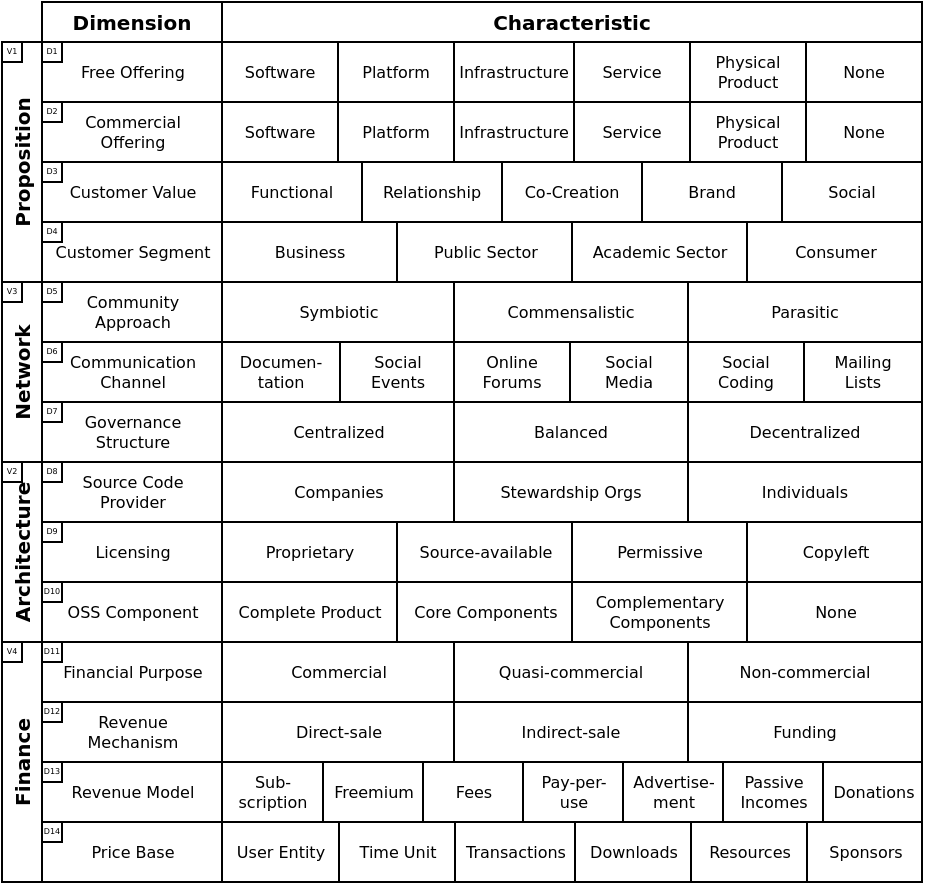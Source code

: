 <mxfile version="22.0.4" type="github">
  <diagram name="Page-1" id="SCQJHe9sd6EOSC_qQugK">
    <mxGraphModel dx="957" dy="526" grid="1" gridSize="10" guides="1" tooltips="1" connect="1" arrows="1" fold="1" page="1" pageScale="1" pageWidth="1169" pageHeight="827" math="0" shadow="0">
      <root>
        <mxCell id="0" />
        <mxCell id="1" parent="0" />
        <mxCell id="ipYfFPXiMJlrNdfT-qaj-1" value="" style="rounded=0;whiteSpace=wrap;html=1;" vertex="1" parent="1">
          <mxGeometry x="350" y="114" width="440" height="436" as="geometry" />
        </mxCell>
        <mxCell id="ipYfFPXiMJlrNdfT-qaj-2" value="&lt;font style=&quot;font-size: 10px;&quot;&gt;Dimension&lt;/font&gt;" style="rounded=0;whiteSpace=wrap;html=1;fontFamily=DejaVu Sans;fontSource=https%3A%2F%2Fsfs.lukasgabriel.net%2FDejaVuSans.woff;fontSize=10;spacing=6;spacingTop=1;spacingLeft=1;spacingBottom=1;spacingRight=1;fontStyle=1" vertex="1" parent="1">
          <mxGeometry x="350" y="110" width="90" height="20" as="geometry" />
        </mxCell>
        <mxCell id="ipYfFPXiMJlrNdfT-qaj-3" value="&lt;font style=&quot;font-size: 10px;&quot;&gt;Characteristic&lt;/font&gt;" style="rounded=0;whiteSpace=wrap;html=1;fontFamily=DejaVu Sans;fontSource=https%3A%2F%2Fsfs.lukasgabriel.net%2FDejaVuSans.woff;fontSize=10;spacing=6;spacingTop=1;spacingLeft=1;spacingBottom=1;spacingRight=1;fontStyle=1" vertex="1" parent="1">
          <mxGeometry x="440" y="110" width="350" height="20" as="geometry" />
        </mxCell>
        <mxCell id="ipYfFPXiMJlrNdfT-qaj-19" value="Proposition" style="rounded=0;whiteSpace=wrap;html=1;horizontal=0;spacingTop=1;spacingLeft=1;spacingBottom=1;spacingRight=1;spacing=6;fontSize=10;fontFamily=DejaVu Sans;fontSource=https%3A%2F%2Fsfs.lukasgabriel.net%2FDejaVuSans.woff;fontStyle=1" vertex="1" parent="1">
          <mxGeometry x="330" y="130" width="20" height="120" as="geometry" />
        </mxCell>
        <mxCell id="ipYfFPXiMJlrNdfT-qaj-20" value="Network" style="rounded=0;whiteSpace=wrap;html=1;horizontal=0;spacingTop=1;spacingLeft=1;spacingBottom=1;spacingRight=1;spacing=6;fontSize=10;fontFamily=DejaVu Sans;fontSource=https%3A%2F%2Fsfs.lukasgabriel.net%2FDejaVuSans.woff;fontStyle=1" vertex="1" parent="1">
          <mxGeometry x="330" y="250" width="20" height="90" as="geometry" />
        </mxCell>
        <mxCell id="ipYfFPXiMJlrNdfT-qaj-21" value="Architecture" style="rounded=0;whiteSpace=wrap;html=1;horizontal=0;spacingTop=1;spacingLeft=1;spacingBottom=1;spacingRight=1;spacing=6;fontSize=10;fontFamily=DejaVu Sans;fontSource=https%3A%2F%2Fsfs.lukasgabriel.net%2FDejaVuSans.woff;fontStyle=1" vertex="1" parent="1">
          <mxGeometry x="330" y="340" width="20" height="90" as="geometry" />
        </mxCell>
        <mxCell id="ipYfFPXiMJlrNdfT-qaj-22" value="Finance" style="rounded=0;whiteSpace=wrap;html=1;horizontal=0;spacingTop=1;spacingLeft=1;spacingBottom=1;spacingRight=1;spacing=6;fontSize=10;fontFamily=DejaVu Sans;fontSource=https%3A%2F%2Fsfs.lukasgabriel.net%2FDejaVuSans.woff;fontStyle=1" vertex="1" parent="1">
          <mxGeometry x="330" y="430" width="20" height="120" as="geometry" />
        </mxCell>
        <mxCell id="ipYfFPXiMJlrNdfT-qaj-23" value="D6" style="group;fontSize=6;" vertex="1" connectable="0" parent="1">
          <mxGeometry x="350" y="130" width="90" height="420" as="geometry" />
        </mxCell>
        <mxCell id="ipYfFPXiMJlrNdfT-qaj-4" value="&lt;font style=&quot;font-size: 8px;&quot;&gt;Free Offering&lt;/font&gt;" style="rounded=0;whiteSpace=wrap;html=1;align=center;fontSize=8;fontFamily=DejaVu Sans;fontSource=https%3A%2F%2Fsfs.lukasgabriel.net%2FDejaVuSans.woff;fontColor=default;verticalAlign=middle;labelPosition=center;verticalLabelPosition=middle;spacing=6;spacingTop=1;spacingLeft=1;spacingBottom=1;" vertex="1" parent="ipYfFPXiMJlrNdfT-qaj-23">
          <mxGeometry width="90" height="30" as="geometry" />
        </mxCell>
        <mxCell id="ipYfFPXiMJlrNdfT-qaj-5" value="Commercial Offering" style="rounded=0;whiteSpace=wrap;html=1;fontSize=8;align=center;verticalAlign=middle;fontFamily=DejaVu Sans;fontSource=https%3A%2F%2Fsfs.lukasgabriel.net%2FDejaVuSans.woff;fontColor=default;labelPosition=center;verticalLabelPosition=middle;spacing=6;spacingTop=1;spacingLeft=1;spacingBottom=1;" vertex="1" parent="ipYfFPXiMJlrNdfT-qaj-23">
          <mxGeometry y="30" width="90" height="30" as="geometry" />
        </mxCell>
        <mxCell id="ipYfFPXiMJlrNdfT-qaj-6" value="Customer Value" style="rounded=0;whiteSpace=wrap;html=1;fontSize=8;align=center;verticalAlign=middle;fontFamily=DejaVu Sans;fontSource=https%3A%2F%2Fsfs.lukasgabriel.net%2FDejaVuSans.woff;fontColor=default;labelPosition=center;verticalLabelPosition=middle;spacing=6;spacingTop=1;spacingLeft=1;spacingBottom=1;" vertex="1" parent="ipYfFPXiMJlrNdfT-qaj-23">
          <mxGeometry y="60" width="90" height="30" as="geometry" />
        </mxCell>
        <mxCell id="ipYfFPXiMJlrNdfT-qaj-7" value="Customer Segment" style="rounded=0;whiteSpace=wrap;html=1;fontSize=8;align=center;verticalAlign=middle;fontFamily=DejaVu Sans;fontSource=https%3A%2F%2Fsfs.lukasgabriel.net%2FDejaVuSans.woff;fontColor=default;labelPosition=center;verticalLabelPosition=middle;spacing=6;spacingTop=1;spacingLeft=1;spacingBottom=1;" vertex="1" parent="ipYfFPXiMJlrNdfT-qaj-23">
          <mxGeometry y="90" width="90" height="30" as="geometry" />
        </mxCell>
        <mxCell id="ipYfFPXiMJlrNdfT-qaj-8" value="Community Approach" style="rounded=0;whiteSpace=wrap;html=1;fontSize=8;verticalAlign=middle;align=center;fontFamily=DejaVu Sans;fontSource=https%3A%2F%2Fsfs.lukasgabriel.net%2FDejaVuSans.woff;fontColor=default;labelPosition=center;verticalLabelPosition=middle;spacing=6;spacingTop=1;spacingLeft=1;spacingBottom=1;" vertex="1" parent="ipYfFPXiMJlrNdfT-qaj-23">
          <mxGeometry y="120" width="90" height="30" as="geometry" />
        </mxCell>
        <mxCell id="ipYfFPXiMJlrNdfT-qaj-9" value="Communication Channel" style="rounded=0;whiteSpace=wrap;html=1;fontSize=8;verticalAlign=middle;align=center;fontFamily=DejaVu Sans;fontSource=https%3A%2F%2Fsfs.lukasgabriel.net%2FDejaVuSans.woff;fontColor=default;labelPosition=center;verticalLabelPosition=middle;spacing=6;spacingTop=1;spacingLeft=1;spacingBottom=1;" vertex="1" parent="ipYfFPXiMJlrNdfT-qaj-23">
          <mxGeometry y="150" width="90" height="30" as="geometry" />
        </mxCell>
        <mxCell id="ipYfFPXiMJlrNdfT-qaj-10" value="Governance Structure" style="rounded=0;whiteSpace=wrap;html=1;fontSize=8;verticalAlign=middle;align=center;fontFamily=DejaVu Sans;fontSource=https%3A%2F%2Fsfs.lukasgabriel.net%2FDejaVuSans.woff;fontColor=default;labelPosition=center;verticalLabelPosition=middle;spacing=6;spacingTop=1;spacingLeft=1;spacingBottom=1;" vertex="1" parent="ipYfFPXiMJlrNdfT-qaj-23">
          <mxGeometry y="180" width="90" height="30" as="geometry" />
        </mxCell>
        <mxCell id="ipYfFPXiMJlrNdfT-qaj-11" value="Source Code Provider" style="rounded=0;whiteSpace=wrap;html=1;fontSize=8;align=center;fontFamily=DejaVu Sans;fontSource=https%3A%2F%2Fsfs.lukasgabriel.net%2FDejaVuSans.woff;fontColor=default;verticalAlign=middle;labelPosition=center;verticalLabelPosition=middle;spacing=6;spacingTop=1;spacingLeft=1;spacingBottom=1;" vertex="1" parent="ipYfFPXiMJlrNdfT-qaj-23">
          <mxGeometry y="210" width="90" height="30" as="geometry" />
        </mxCell>
        <mxCell id="ipYfFPXiMJlrNdfT-qaj-12" value="Licensing" style="rounded=0;whiteSpace=wrap;html=1;fontSize=8;align=center;fontFamily=DejaVu Sans;fontSource=https%3A%2F%2Fsfs.lukasgabriel.net%2FDejaVuSans.woff;fontColor=default;verticalAlign=middle;labelPosition=center;verticalLabelPosition=middle;spacing=6;spacingTop=1;spacingLeft=1;spacingBottom=1;" vertex="1" parent="ipYfFPXiMJlrNdfT-qaj-23">
          <mxGeometry y="240" width="90" height="30" as="geometry" />
        </mxCell>
        <mxCell id="ipYfFPXiMJlrNdfT-qaj-13" value="OSS Component" style="rounded=0;whiteSpace=wrap;html=1;fontSize=8;align=center;fontFamily=DejaVu Sans;fontSource=https%3A%2F%2Fsfs.lukasgabriel.net%2FDejaVuSans.woff;fontColor=default;verticalAlign=middle;labelPosition=center;verticalLabelPosition=middle;spacing=6;spacingTop=1;spacingLeft=1;spacingBottom=1;" vertex="1" parent="ipYfFPXiMJlrNdfT-qaj-23">
          <mxGeometry y="270" width="90" height="30" as="geometry" />
        </mxCell>
        <mxCell id="ipYfFPXiMJlrNdfT-qaj-14" value="Financial Purpose" style="rounded=0;whiteSpace=wrap;html=1;fontSize=8;align=center;fontFamily=DejaVu Sans;fontSource=https%3A%2F%2Fsfs.lukasgabriel.net%2FDejaVuSans.woff;fontColor=default;verticalAlign=middle;labelPosition=center;verticalLabelPosition=middle;spacing=6;spacingTop=1;spacingLeft=1;spacingBottom=1;" vertex="1" parent="ipYfFPXiMJlrNdfT-qaj-23">
          <mxGeometry y="300" width="90" height="30" as="geometry" />
        </mxCell>
        <mxCell id="ipYfFPXiMJlrNdfT-qaj-15" value="Revenue Mechanism" style="rounded=0;whiteSpace=wrap;html=1;fontSize=8;align=center;fontFamily=DejaVu Sans;fontSource=https%3A%2F%2Fsfs.lukasgabriel.net%2FDejaVuSans.woff;fontColor=default;verticalAlign=middle;labelPosition=center;verticalLabelPosition=middle;spacing=6;spacingTop=1;spacingLeft=1;spacingBottom=1;" vertex="1" parent="ipYfFPXiMJlrNdfT-qaj-23">
          <mxGeometry y="330" width="90" height="30" as="geometry" />
        </mxCell>
        <mxCell id="ipYfFPXiMJlrNdfT-qaj-16" value="Revenue Model" style="rounded=0;whiteSpace=wrap;html=1;fontSize=8;align=center;fontFamily=DejaVu Sans;fontSource=https%3A%2F%2Fsfs.lukasgabriel.net%2FDejaVuSans.woff;fontColor=default;verticalAlign=middle;labelPosition=center;verticalLabelPosition=middle;spacing=6;spacingTop=1;spacingLeft=1;spacingBottom=1;" vertex="1" parent="ipYfFPXiMJlrNdfT-qaj-23">
          <mxGeometry y="360" width="90" height="30" as="geometry" />
        </mxCell>
        <mxCell id="ipYfFPXiMJlrNdfT-qaj-17" value="Price Base" style="rounded=0;whiteSpace=wrap;html=1;fontSize=8;align=center;fontFamily=DejaVu Sans;fontSource=https%3A%2F%2Fsfs.lukasgabriel.net%2FDejaVuSans.woff;fontColor=default;verticalAlign=middle;labelPosition=center;verticalLabelPosition=middle;spacing=6;spacingTop=1;spacingLeft=1;spacingBottom=1;" vertex="1" parent="ipYfFPXiMJlrNdfT-qaj-23">
          <mxGeometry y="390" width="90" height="30" as="geometry" />
        </mxCell>
        <mxCell id="ipYfFPXiMJlrNdfT-qaj-24" value="D1" style="rounded=0;whiteSpace=wrap;html=1;fontSize=4;fontFamily=DejaVu Sans;fontSource=https%3A%2F%2Fsfs.lukasgabriel.net%2FDejaVuSans.woff;" vertex="1" parent="ipYfFPXiMJlrNdfT-qaj-23">
          <mxGeometry width="10" height="10" as="geometry" />
        </mxCell>
        <mxCell id="ipYfFPXiMJlrNdfT-qaj-57" value="D2" style="rounded=0;whiteSpace=wrap;html=1;fontSize=4;fontFamily=DejaVu Sans;fontSource=https%3A%2F%2Fsfs.lukasgabriel.net%2FDejaVuSans.woff;" vertex="1" parent="ipYfFPXiMJlrNdfT-qaj-23">
          <mxGeometry y="30" width="10" height="10" as="geometry" />
        </mxCell>
        <mxCell id="ipYfFPXiMJlrNdfT-qaj-58" value="D3" style="rounded=0;whiteSpace=wrap;html=1;fontSize=4;fontFamily=DejaVu Sans;fontSource=https%3A%2F%2Fsfs.lukasgabriel.net%2FDejaVuSans.woff;" vertex="1" parent="ipYfFPXiMJlrNdfT-qaj-23">
          <mxGeometry y="60" width="10" height="10" as="geometry" />
        </mxCell>
        <mxCell id="ipYfFPXiMJlrNdfT-qaj-59" value="D4" style="rounded=0;whiteSpace=wrap;html=1;fontSize=4;fontFamily=DejaVu Sans;fontSource=https%3A%2F%2Fsfs.lukasgabriel.net%2FDejaVuSans.woff;" vertex="1" parent="ipYfFPXiMJlrNdfT-qaj-23">
          <mxGeometry y="90" width="10" height="10" as="geometry" />
        </mxCell>
        <mxCell id="ipYfFPXiMJlrNdfT-qaj-60" value="D5" style="rounded=0;whiteSpace=wrap;html=1;fontSize=4;fontFamily=DejaVu Sans;fontSource=https%3A%2F%2Fsfs.lukasgabriel.net%2FDejaVuSans.woff;" vertex="1" parent="ipYfFPXiMJlrNdfT-qaj-23">
          <mxGeometry y="120" width="10" height="10" as="geometry" />
        </mxCell>
        <mxCell id="ipYfFPXiMJlrNdfT-qaj-61" value="D6" style="rounded=0;whiteSpace=wrap;html=1;fontSize=4;fontFamily=DejaVu Sans;fontSource=https%3A%2F%2Fsfs.lukasgabriel.net%2FDejaVuSans.woff;" vertex="1" parent="ipYfFPXiMJlrNdfT-qaj-23">
          <mxGeometry y="150" width="10" height="10" as="geometry" />
        </mxCell>
        <mxCell id="ipYfFPXiMJlrNdfT-qaj-62" value="D7" style="rounded=0;whiteSpace=wrap;html=1;fontSize=4;fontFamily=DejaVu Sans;fontSource=https%3A%2F%2Fsfs.lukasgabriel.net%2FDejaVuSans.woff;" vertex="1" parent="ipYfFPXiMJlrNdfT-qaj-23">
          <mxGeometry y="180" width="10" height="10" as="geometry" />
        </mxCell>
        <mxCell id="ipYfFPXiMJlrNdfT-qaj-63" value="D8" style="rounded=0;whiteSpace=wrap;html=1;fontSize=4;fontFamily=DejaVu Sans;fontSource=https%3A%2F%2Fsfs.lukasgabriel.net%2FDejaVuSans.woff;" vertex="1" parent="ipYfFPXiMJlrNdfT-qaj-23">
          <mxGeometry y="210" width="10" height="10" as="geometry" />
        </mxCell>
        <mxCell id="ipYfFPXiMJlrNdfT-qaj-64" value="D9" style="rounded=0;whiteSpace=wrap;html=1;fontSize=4;fontFamily=DejaVu Sans;fontSource=https%3A%2F%2Fsfs.lukasgabriel.net%2FDejaVuSans.woff;" vertex="1" parent="ipYfFPXiMJlrNdfT-qaj-23">
          <mxGeometry y="240" width="10" height="10" as="geometry" />
        </mxCell>
        <mxCell id="ipYfFPXiMJlrNdfT-qaj-65" value="D10" style="rounded=0;whiteSpace=wrap;html=1;fontSize=4;fontFamily=DejaVu Sans;fontSource=https%3A%2F%2Fsfs.lukasgabriel.net%2FDejaVuSans.woff;" vertex="1" parent="ipYfFPXiMJlrNdfT-qaj-23">
          <mxGeometry y="270" width="10" height="10" as="geometry" />
        </mxCell>
        <mxCell id="ipYfFPXiMJlrNdfT-qaj-66" value="D11" style="rounded=0;whiteSpace=wrap;html=1;fontSize=4;fontFamily=DejaVu Sans;fontSource=https%3A%2F%2Fsfs.lukasgabriel.net%2FDejaVuSans.woff;" vertex="1" parent="ipYfFPXiMJlrNdfT-qaj-23">
          <mxGeometry y="300" width="10" height="10" as="geometry" />
        </mxCell>
        <mxCell id="ipYfFPXiMJlrNdfT-qaj-67" value="D12" style="rounded=0;whiteSpace=wrap;html=1;fontSize=4;fontFamily=DejaVu Sans;fontSource=https%3A%2F%2Fsfs.lukasgabriel.net%2FDejaVuSans.woff;" vertex="1" parent="ipYfFPXiMJlrNdfT-qaj-23">
          <mxGeometry y="330" width="10" height="10" as="geometry" />
        </mxCell>
        <mxCell id="ipYfFPXiMJlrNdfT-qaj-68" value="D13" style="rounded=0;whiteSpace=wrap;html=1;fontSize=4;fontFamily=DejaVu Sans;fontSource=https%3A%2F%2Fsfs.lukasgabriel.net%2FDejaVuSans.woff;" vertex="1" parent="ipYfFPXiMJlrNdfT-qaj-23">
          <mxGeometry y="360" width="10" height="10" as="geometry" />
        </mxCell>
        <mxCell id="ipYfFPXiMJlrNdfT-qaj-69" value="D14" style="rounded=0;whiteSpace=wrap;html=1;fontSize=4;fontFamily=DejaVu Sans;fontSource=https%3A%2F%2Fsfs.lukasgabriel.net%2FDejaVuSans.woff;" vertex="1" parent="ipYfFPXiMJlrNdfT-qaj-23">
          <mxGeometry y="390" width="10" height="10" as="geometry" />
        </mxCell>
        <mxCell id="ipYfFPXiMJlrNdfT-qaj-99" value="V3" style="rounded=0;whiteSpace=wrap;html=1;fontSize=4;fontFamily=DejaVu Sans;fontSource=https%3A%2F%2Fsfs.lukasgabriel.net%2FDejaVuSans.woff;" vertex="1" parent="1">
          <mxGeometry x="330" y="250" width="10" height="10" as="geometry" />
        </mxCell>
        <mxCell id="ipYfFPXiMJlrNdfT-qaj-100" value="V2" style="rounded=0;whiteSpace=wrap;html=1;fontSize=4;fontFamily=DejaVu Sans;fontSource=https%3A%2F%2Fsfs.lukasgabriel.net%2FDejaVuSans.woff;" vertex="1" parent="1">
          <mxGeometry x="330" y="340" width="10" height="10" as="geometry" />
        </mxCell>
        <mxCell id="ipYfFPXiMJlrNdfT-qaj-101" value="V4" style="rounded=0;whiteSpace=wrap;html=1;fontSize=4;fontFamily=DejaVu Sans;fontSource=https%3A%2F%2Fsfs.lukasgabriel.net%2FDejaVuSans.woff;" vertex="1" parent="1">
          <mxGeometry x="330" y="430" width="10" height="10" as="geometry" />
        </mxCell>
        <mxCell id="ipYfFPXiMJlrNdfT-qaj-102" value="V1" style="rounded=0;whiteSpace=wrap;html=1;fontSize=4;fontFamily=DejaVu Sans;fontSource=https%3A%2F%2Fsfs.lukasgabriel.net%2FDejaVuSans.woff;" vertex="1" parent="1">
          <mxGeometry x="330" y="130" width="10" height="10" as="geometry" />
        </mxCell>
        <mxCell id="ipYfFPXiMJlrNdfT-qaj-103" value="Software" style="rounded=0;whiteSpace=wrap;html=1;fontSize=8;fontFamily=DejaVu Sans;fontSource=https%3A%2F%2Fsfs.lukasgabriel.net%2FDejaVuSans.woff;spacingTop=1;spacingLeft=1;spacingBottom=1;spacingRight=1;spacing=6;verticalAlign=middle;" vertex="1" parent="1">
          <mxGeometry x="440" y="130" width="58" height="30" as="geometry" />
        </mxCell>
        <mxCell id="ipYfFPXiMJlrNdfT-qaj-104" value="Platform" style="rounded=0;whiteSpace=wrap;html=1;fontSize=8;fontFamily=DejaVu Sans;fontSource=https%3A%2F%2Fsfs.lukasgabriel.net%2FDejaVuSans.woff;spacingTop=1;spacingLeft=1;spacingBottom=1;spacingRight=1;spacing=6;verticalAlign=middle;" vertex="1" parent="1">
          <mxGeometry x="498" y="130" width="58" height="30" as="geometry" />
        </mxCell>
        <mxCell id="ipYfFPXiMJlrNdfT-qaj-105" value="Infrastructure" style="rounded=0;whiteSpace=wrap;html=1;fontSize=8;fontFamily=DejaVu Sans;fontSource=https%3A%2F%2Fsfs.lukasgabriel.net%2FDejaVuSans.woff;spacingTop=1;spacingLeft=1;spacingBottom=1;spacingRight=1;spacing=6;align=center;verticalAlign=middle;" vertex="1" parent="1">
          <mxGeometry x="556" y="130" width="60" height="30" as="geometry" />
        </mxCell>
        <mxCell id="ipYfFPXiMJlrNdfT-qaj-106" value="Service" style="rounded=0;whiteSpace=wrap;html=1;fontSize=8;fontFamily=DejaVu Sans;fontSource=https%3A%2F%2Fsfs.lukasgabriel.net%2FDejaVuSans.woff;spacingTop=1;spacingLeft=1;spacingBottom=1;spacingRight=1;spacing=6;verticalAlign=middle;" vertex="1" parent="1">
          <mxGeometry x="616" y="130" width="58" height="30" as="geometry" />
        </mxCell>
        <mxCell id="ipYfFPXiMJlrNdfT-qaj-107" value="Physical Product" style="rounded=0;whiteSpace=wrap;html=1;fontSize=8;fontFamily=DejaVu Sans;fontSource=https%3A%2F%2Fsfs.lukasgabriel.net%2FDejaVuSans.woff;spacingTop=1;spacingLeft=1;spacingBottom=1;spacingRight=1;spacing=6;verticalAlign=middle;" vertex="1" parent="1">
          <mxGeometry x="674" y="130" width="58" height="30" as="geometry" />
        </mxCell>
        <mxCell id="ipYfFPXiMJlrNdfT-qaj-108" value="Software" style="rounded=0;whiteSpace=wrap;html=1;fontSize=8;fontFamily=DejaVu Sans;fontSource=https%3A%2F%2Fsfs.lukasgabriel.net%2FDejaVuSans.woff;spacingTop=1;spacingLeft=1;spacingBottom=1;spacingRight=1;spacing=6;verticalAlign=middle;" vertex="1" parent="1">
          <mxGeometry x="440" y="160" width="58" height="30" as="geometry" />
        </mxCell>
        <mxCell id="ipYfFPXiMJlrNdfT-qaj-109" value="Platform" style="rounded=0;whiteSpace=wrap;html=1;fontSize=8;fontFamily=DejaVu Sans;fontSource=https%3A%2F%2Fsfs.lukasgabriel.net%2FDejaVuSans.woff;spacingTop=1;spacingLeft=1;spacingBottom=1;spacingRight=1;spacing=6;verticalAlign=middle;" vertex="1" parent="1">
          <mxGeometry x="498" y="160" width="58" height="30" as="geometry" />
        </mxCell>
        <mxCell id="ipYfFPXiMJlrNdfT-qaj-110" value="Infrastructure" style="rounded=0;whiteSpace=wrap;html=1;fontSize=8;fontFamily=DejaVu Sans;fontSource=https%3A%2F%2Fsfs.lukasgabriel.net%2FDejaVuSans.woff;spacingTop=1;spacingLeft=1;spacingBottom=1;spacingRight=1;spacing=6;align=center;verticalAlign=middle;" vertex="1" parent="1">
          <mxGeometry x="556" y="160" width="60" height="30" as="geometry" />
        </mxCell>
        <mxCell id="ipYfFPXiMJlrNdfT-qaj-111" value="Service" style="rounded=0;whiteSpace=wrap;html=1;fontSize=8;fontFamily=DejaVu Sans;fontSource=https%3A%2F%2Fsfs.lukasgabriel.net%2FDejaVuSans.woff;spacingTop=1;spacingLeft=1;spacingBottom=1;spacingRight=1;spacing=6;verticalAlign=middle;" vertex="1" parent="1">
          <mxGeometry x="616" y="160" width="58" height="30" as="geometry" />
        </mxCell>
        <mxCell id="ipYfFPXiMJlrNdfT-qaj-112" value="Physical Product" style="rounded=0;whiteSpace=wrap;html=1;fontSize=8;fontFamily=DejaVu Sans;fontSource=https%3A%2F%2Fsfs.lukasgabriel.net%2FDejaVuSans.woff;spacingTop=1;spacingLeft=1;spacingBottom=1;spacingRight=1;spacing=6;verticalAlign=middle;" vertex="1" parent="1">
          <mxGeometry x="674" y="160" width="58" height="30" as="geometry" />
        </mxCell>
        <mxCell id="ipYfFPXiMJlrNdfT-qaj-113" value="None" style="rounded=0;whiteSpace=wrap;html=1;fontSize=8;fontFamily=DejaVu Sans;fontSource=https%3A%2F%2Fsfs.lukasgabriel.net%2FDejaVuSans.woff;spacingTop=1;spacingLeft=1;spacingBottom=1;spacingRight=1;spacing=6;verticalAlign=middle;" vertex="1" parent="1">
          <mxGeometry x="732" y="130" width="58" height="30" as="geometry" />
        </mxCell>
        <mxCell id="ipYfFPXiMJlrNdfT-qaj-114" value="None" style="rounded=0;whiteSpace=wrap;html=1;fontSize=8;fontFamily=DejaVu Sans;fontSource=https%3A%2F%2Fsfs.lukasgabriel.net%2FDejaVuSans.woff;spacingTop=1;spacingLeft=1;spacingBottom=1;spacingRight=1;spacing=6;verticalAlign=middle;" vertex="1" parent="1">
          <mxGeometry x="732" y="160" width="58" height="30" as="geometry" />
        </mxCell>
        <mxCell id="ipYfFPXiMJlrNdfT-qaj-115" value="Functional" style="rounded=0;whiteSpace=wrap;html=1;fontSize=8;fontFamily=DejaVu Sans;fontSource=https%3A%2F%2Fsfs.lukasgabriel.net%2FDejaVuSans.woff;spacingTop=1;spacingLeft=1;spacingBottom=1;spacingRight=1;spacing=6;verticalAlign=middle;" vertex="1" parent="1">
          <mxGeometry x="440" y="190" width="70" height="30" as="geometry" />
        </mxCell>
        <mxCell id="ipYfFPXiMJlrNdfT-qaj-116" value="Relationship" style="rounded=0;whiteSpace=wrap;html=1;fontSize=8;fontFamily=DejaVu Sans;fontSource=https%3A%2F%2Fsfs.lukasgabriel.net%2FDejaVuSans.woff;spacingTop=1;spacingLeft=1;spacingBottom=1;spacingRight=1;spacing=6;verticalAlign=middle;" vertex="1" parent="1">
          <mxGeometry x="510" y="190" width="70" height="30" as="geometry" />
        </mxCell>
        <mxCell id="ipYfFPXiMJlrNdfT-qaj-117" value="Co-Creation" style="rounded=0;whiteSpace=wrap;html=1;fontSize=8;fontFamily=DejaVu Sans;fontSource=https%3A%2F%2Fsfs.lukasgabriel.net%2FDejaVuSans.woff;spacingTop=1;spacingLeft=1;spacingBottom=1;spacingRight=1;spacing=6;verticalAlign=middle;" vertex="1" parent="1">
          <mxGeometry x="580" y="190" width="70" height="30" as="geometry" />
        </mxCell>
        <mxCell id="ipYfFPXiMJlrNdfT-qaj-118" value="Brand" style="rounded=0;whiteSpace=wrap;html=1;fontSize=8;fontFamily=DejaVu Sans;fontSource=https%3A%2F%2Fsfs.lukasgabriel.net%2FDejaVuSans.woff;spacingTop=1;spacingLeft=1;spacingBottom=1;spacingRight=1;spacing=6;verticalAlign=middle;" vertex="1" parent="1">
          <mxGeometry x="650" y="190" width="70" height="30" as="geometry" />
        </mxCell>
        <mxCell id="ipYfFPXiMJlrNdfT-qaj-119" value="Social" style="rounded=0;whiteSpace=wrap;html=1;fontSize=8;fontFamily=DejaVu Sans;fontSource=https%3A%2F%2Fsfs.lukasgabriel.net%2FDejaVuSans.woff;spacingTop=1;spacingLeft=1;spacingBottom=1;spacingRight=1;spacing=6;verticalAlign=middle;" vertex="1" parent="1">
          <mxGeometry x="720" y="190" width="70" height="30" as="geometry" />
        </mxCell>
        <mxCell id="ipYfFPXiMJlrNdfT-qaj-120" value="Business" style="rounded=0;whiteSpace=wrap;html=1;fontSize=8;fontFamily=DejaVu Sans;fontSource=https%3A%2F%2Fsfs.lukasgabriel.net%2FDejaVuSans.woff;spacingTop=1;spacingLeft=1;spacingBottom=1;spacingRight=1;spacing=6;verticalAlign=middle;" vertex="1" parent="1">
          <mxGeometry x="440" y="220" width="87.5" height="30" as="geometry" />
        </mxCell>
        <mxCell id="ipYfFPXiMJlrNdfT-qaj-124" value="Public Sector" style="rounded=0;whiteSpace=wrap;html=1;fontSize=8;fontFamily=DejaVu Sans;fontSource=https%3A%2F%2Fsfs.lukasgabriel.net%2FDejaVuSans.woff;spacingTop=1;spacingLeft=1;spacingBottom=1;spacingRight=1;spacing=6;verticalAlign=middle;" vertex="1" parent="1">
          <mxGeometry x="527.5" y="220" width="87.5" height="30" as="geometry" />
        </mxCell>
        <mxCell id="ipYfFPXiMJlrNdfT-qaj-127" value="Academic Sector" style="rounded=0;whiteSpace=wrap;html=1;fontSize=8;fontFamily=DejaVu Sans;fontSource=https%3A%2F%2Fsfs.lukasgabriel.net%2FDejaVuSans.woff;spacingTop=1;spacingLeft=1;spacingBottom=1;spacingRight=1;spacing=6;verticalAlign=middle;" vertex="1" parent="1">
          <mxGeometry x="615" y="220" width="87.5" height="30" as="geometry" />
        </mxCell>
        <mxCell id="ipYfFPXiMJlrNdfT-qaj-128" value="Consumer" style="rounded=0;whiteSpace=wrap;html=1;fontSize=8;fontFamily=DejaVu Sans;fontSource=https%3A%2F%2Fsfs.lukasgabriel.net%2FDejaVuSans.woff;spacingTop=1;spacingLeft=1;spacingBottom=1;spacingRight=1;spacing=6;verticalAlign=middle;" vertex="1" parent="1">
          <mxGeometry x="702.5" y="220" width="87.5" height="30" as="geometry" />
        </mxCell>
        <mxCell id="ipYfFPXiMJlrNdfT-qaj-129" value="Symbiotic" style="rounded=0;whiteSpace=wrap;html=1;fontSize=8;fontFamily=DejaVu Sans;fontSource=https%3A%2F%2Fsfs.lukasgabriel.net%2FDejaVuSans.woff;spacingTop=1;spacingLeft=1;spacingBottom=1;spacingRight=1;spacing=6;verticalAlign=middle;" vertex="1" parent="1">
          <mxGeometry x="440" y="250" width="117" height="30" as="geometry" />
        </mxCell>
        <mxCell id="ipYfFPXiMJlrNdfT-qaj-132" value="Commensalistic" style="rounded=0;whiteSpace=wrap;html=1;fontSize=8;fontFamily=DejaVu Sans;fontSource=https%3A%2F%2Fsfs.lukasgabriel.net%2FDejaVuSans.woff;spacingTop=1;spacingLeft=1;spacingBottom=1;spacingRight=1;spacing=6;verticalAlign=middle;" vertex="1" parent="1">
          <mxGeometry x="556" y="250" width="117" height="30" as="geometry" />
        </mxCell>
        <mxCell id="ipYfFPXiMJlrNdfT-qaj-133" value="Parasitic" style="rounded=0;whiteSpace=wrap;html=1;fontSize=8;fontFamily=DejaVu Sans;fontSource=https%3A%2F%2Fsfs.lukasgabriel.net%2FDejaVuSans.woff;spacingTop=1;spacingLeft=1;spacingBottom=1;spacingRight=1;spacing=6;verticalAlign=middle;" vertex="1" parent="1">
          <mxGeometry x="673" y="250" width="117" height="30" as="geometry" />
        </mxCell>
        <mxCell id="ipYfFPXiMJlrNdfT-qaj-134" value="Documen-tation" style="rounded=0;whiteSpace=wrap;html=1;fontSize=8;fontFamily=DejaVu Sans;fontSource=https%3A%2F%2Fsfs.lukasgabriel.net%2FDejaVuSans.woff;spacingTop=1;spacingLeft=1;spacingBottom=1;spacingRight=1;spacing=6;verticalAlign=middle;" vertex="1" parent="1">
          <mxGeometry x="440" y="280" width="59" height="30" as="geometry" />
        </mxCell>
        <mxCell id="ipYfFPXiMJlrNdfT-qaj-135" value="Social Events" style="rounded=0;whiteSpace=wrap;html=1;fontSize=8;fontFamily=DejaVu Sans;fontSource=https%3A%2F%2Fsfs.lukasgabriel.net%2FDejaVuSans.woff;spacingTop=1;spacingLeft=1;spacingBottom=1;spacingRight=1;spacing=6;verticalAlign=middle;" vertex="1" parent="1">
          <mxGeometry x="499" y="280" width="58" height="30" as="geometry" />
        </mxCell>
        <mxCell id="ipYfFPXiMJlrNdfT-qaj-136" value="Online Forums" style="rounded=0;whiteSpace=wrap;html=1;fontSize=8;fontFamily=DejaVu Sans;fontSource=https%3A%2F%2Fsfs.lukasgabriel.net%2FDejaVuSans.woff;spacingTop=1;spacingLeft=1;spacingBottom=1;spacingRight=1;spacing=6;verticalAlign=middle;" vertex="1" parent="1">
          <mxGeometry x="556" y="280" width="58" height="30" as="geometry" />
        </mxCell>
        <mxCell id="ipYfFPXiMJlrNdfT-qaj-137" value="Social Media" style="rounded=0;whiteSpace=wrap;html=1;fontSize=8;fontFamily=DejaVu Sans;fontSource=https%3A%2F%2Fsfs.lukasgabriel.net%2FDejaVuSans.woff;spacingTop=1;spacingLeft=1;spacingBottom=1;spacingRight=1;spacing=6;verticalAlign=middle;" vertex="1" parent="1">
          <mxGeometry x="614" y="280" width="59" height="30" as="geometry" />
        </mxCell>
        <mxCell id="ipYfFPXiMJlrNdfT-qaj-138" value="Social Coding" style="rounded=0;whiteSpace=wrap;html=1;fontSize=8;fontFamily=DejaVu Sans;fontSource=https%3A%2F%2Fsfs.lukasgabriel.net%2FDejaVuSans.woff;spacingTop=1;spacingLeft=1;spacingBottom=1;spacingRight=1;spacing=6;verticalAlign=middle;" vertex="1" parent="1">
          <mxGeometry x="673" y="280" width="58" height="30" as="geometry" />
        </mxCell>
        <mxCell id="ipYfFPXiMJlrNdfT-qaj-139" value="Mailing Lists" style="rounded=0;whiteSpace=wrap;html=1;fontSize=8;fontFamily=DejaVu Sans;fontSource=https%3A%2F%2Fsfs.lukasgabriel.net%2FDejaVuSans.woff;spacingTop=1;spacingLeft=1;spacingBottom=1;spacingRight=1;spacing=6;verticalAlign=middle;" vertex="1" parent="1">
          <mxGeometry x="731" y="280" width="59" height="30" as="geometry" />
        </mxCell>
        <mxCell id="ipYfFPXiMJlrNdfT-qaj-140" value="Centralized" style="rounded=0;whiteSpace=wrap;html=1;fontSize=8;fontFamily=DejaVu Sans;fontSource=https%3A%2F%2Fsfs.lukasgabriel.net%2FDejaVuSans.woff;spacingTop=1;spacingLeft=1;spacingBottom=1;spacingRight=1;spacing=6;verticalAlign=middle;" vertex="1" parent="1">
          <mxGeometry x="440" y="310" width="117" height="30" as="geometry" />
        </mxCell>
        <mxCell id="ipYfFPXiMJlrNdfT-qaj-141" value="Balanced" style="rounded=0;whiteSpace=wrap;html=1;fontSize=8;fontFamily=DejaVu Sans;fontSource=https%3A%2F%2Fsfs.lukasgabriel.net%2FDejaVuSans.woff;spacingTop=1;spacingLeft=1;spacingBottom=1;spacingRight=1;spacing=6;verticalAlign=middle;" vertex="1" parent="1">
          <mxGeometry x="556" y="310" width="117" height="30" as="geometry" />
        </mxCell>
        <mxCell id="ipYfFPXiMJlrNdfT-qaj-142" value="Decentralized" style="rounded=0;whiteSpace=wrap;html=1;fontSize=8;fontFamily=DejaVu Sans;fontSource=https%3A%2F%2Fsfs.lukasgabriel.net%2FDejaVuSans.woff;spacingTop=1;spacingLeft=1;spacingBottom=1;spacingRight=1;spacing=6;verticalAlign=middle;" vertex="1" parent="1">
          <mxGeometry x="673" y="310" width="117" height="30" as="geometry" />
        </mxCell>
        <mxCell id="ipYfFPXiMJlrNdfT-qaj-143" value="Companies" style="rounded=0;whiteSpace=wrap;html=1;fontSize=8;fontFamily=DejaVu Sans;fontSource=https%3A%2F%2Fsfs.lukasgabriel.net%2FDejaVuSans.woff;spacingTop=1;spacingLeft=1;spacingBottom=1;spacingRight=1;spacing=6;verticalAlign=middle;" vertex="1" parent="1">
          <mxGeometry x="440" y="340" width="117" height="30" as="geometry" />
        </mxCell>
        <mxCell id="ipYfFPXiMJlrNdfT-qaj-144" value="Stewardship Orgs" style="rounded=0;whiteSpace=wrap;html=1;fontSize=8;fontFamily=DejaVu Sans;fontSource=https%3A%2F%2Fsfs.lukasgabriel.net%2FDejaVuSans.woff;spacingTop=1;spacingLeft=1;spacingBottom=1;spacingRight=1;spacing=6;verticalAlign=middle;" vertex="1" parent="1">
          <mxGeometry x="556" y="340" width="117" height="30" as="geometry" />
        </mxCell>
        <mxCell id="ipYfFPXiMJlrNdfT-qaj-145" value="Individuals" style="rounded=0;whiteSpace=wrap;html=1;fontSize=8;fontFamily=DejaVu Sans;fontSource=https%3A%2F%2Fsfs.lukasgabriel.net%2FDejaVuSans.woff;spacingTop=1;spacingLeft=1;spacingBottom=1;spacingRight=1;spacing=6;verticalAlign=middle;" vertex="1" parent="1">
          <mxGeometry x="673" y="340" width="117" height="30" as="geometry" />
        </mxCell>
        <mxCell id="ipYfFPXiMJlrNdfT-qaj-147" value="Proprietary" style="rounded=0;whiteSpace=wrap;html=1;fontSize=8;fontFamily=DejaVu Sans;fontSource=https%3A%2F%2Fsfs.lukasgabriel.net%2FDejaVuSans.woff;spacingTop=1;spacingLeft=1;spacingBottom=1;spacingRight=1;spacing=6;verticalAlign=middle;" vertex="1" parent="1">
          <mxGeometry x="440" y="370" width="87.5" height="30" as="geometry" />
        </mxCell>
        <mxCell id="ipYfFPXiMJlrNdfT-qaj-148" value="Source-available" style="rounded=0;whiteSpace=wrap;html=1;fontSize=8;fontFamily=DejaVu Sans;fontSource=https%3A%2F%2Fsfs.lukasgabriel.net%2FDejaVuSans.woff;spacingTop=1;spacingLeft=1;spacingBottom=1;spacingRight=1;spacing=6;verticalAlign=middle;" vertex="1" parent="1">
          <mxGeometry x="527.5" y="370" width="87.5" height="30" as="geometry" />
        </mxCell>
        <mxCell id="ipYfFPXiMJlrNdfT-qaj-149" value="Permissive" style="rounded=0;whiteSpace=wrap;html=1;fontSize=8;fontFamily=DejaVu Sans;fontSource=https%3A%2F%2Fsfs.lukasgabriel.net%2FDejaVuSans.woff;spacingTop=1;spacingLeft=1;spacingBottom=1;spacingRight=1;spacing=6;verticalAlign=middle;" vertex="1" parent="1">
          <mxGeometry x="615" y="370" width="87.5" height="30" as="geometry" />
        </mxCell>
        <mxCell id="ipYfFPXiMJlrNdfT-qaj-150" value="Copyleft" style="rounded=0;whiteSpace=wrap;html=1;fontSize=8;fontFamily=DejaVu Sans;fontSource=https%3A%2F%2Fsfs.lukasgabriel.net%2FDejaVuSans.woff;spacingTop=1;spacingLeft=1;spacingBottom=1;spacingRight=1;spacing=6;verticalAlign=middle;" vertex="1" parent="1">
          <mxGeometry x="702.5" y="370" width="87.5" height="30" as="geometry" />
        </mxCell>
        <mxCell id="ipYfFPXiMJlrNdfT-qaj-151" value="Complete Product" style="rounded=0;whiteSpace=wrap;html=1;fontSize=8;fontFamily=DejaVu Sans;fontSource=https%3A%2F%2Fsfs.lukasgabriel.net%2FDejaVuSans.woff;spacingTop=1;spacingLeft=1;spacingBottom=1;spacingRight=1;spacing=6;verticalAlign=middle;" vertex="1" parent="1">
          <mxGeometry x="440" y="400" width="87.5" height="30" as="geometry" />
        </mxCell>
        <mxCell id="ipYfFPXiMJlrNdfT-qaj-152" value="Core Components" style="rounded=0;whiteSpace=wrap;html=1;fontSize=8;fontFamily=DejaVu Sans;fontSource=https%3A%2F%2Fsfs.lukasgabriel.net%2FDejaVuSans.woff;spacingTop=1;spacingLeft=1;spacingBottom=1;spacingRight=1;spacing=6;verticalAlign=middle;" vertex="1" parent="1">
          <mxGeometry x="527.5" y="400" width="87.5" height="30" as="geometry" />
        </mxCell>
        <mxCell id="ipYfFPXiMJlrNdfT-qaj-153" value="Complementary Components" style="rounded=0;whiteSpace=wrap;html=1;fontSize=8;fontFamily=DejaVu Sans;fontSource=https%3A%2F%2Fsfs.lukasgabriel.net%2FDejaVuSans.woff;spacingTop=1;spacingLeft=1;spacingBottom=1;spacingRight=1;spacing=6;verticalAlign=middle;" vertex="1" parent="1">
          <mxGeometry x="615" y="400" width="87.5" height="30" as="geometry" />
        </mxCell>
        <mxCell id="ipYfFPXiMJlrNdfT-qaj-154" value="None" style="rounded=0;whiteSpace=wrap;html=1;fontSize=8;fontFamily=DejaVu Sans;fontSource=https%3A%2F%2Fsfs.lukasgabriel.net%2FDejaVuSans.woff;spacingTop=1;spacingLeft=1;spacingBottom=1;spacingRight=1;spacing=6;verticalAlign=middle;" vertex="1" parent="1">
          <mxGeometry x="702.5" y="400" width="87.5" height="30" as="geometry" />
        </mxCell>
        <mxCell id="ipYfFPXiMJlrNdfT-qaj-155" value="Commercial" style="rounded=0;whiteSpace=wrap;html=1;fontSize=8;fontFamily=DejaVu Sans;fontSource=https%3A%2F%2Fsfs.lukasgabriel.net%2FDejaVuSans.woff;spacingTop=1;spacingLeft=1;spacingBottom=1;spacingRight=1;spacing=6;verticalAlign=middle;" vertex="1" parent="1">
          <mxGeometry x="440" y="430" width="117" height="30" as="geometry" />
        </mxCell>
        <mxCell id="ipYfFPXiMJlrNdfT-qaj-156" value="Quasi-commercial" style="rounded=0;whiteSpace=wrap;html=1;fontSize=8;fontFamily=DejaVu Sans;fontSource=https%3A%2F%2Fsfs.lukasgabriel.net%2FDejaVuSans.woff;spacingTop=1;spacingLeft=1;spacingBottom=1;spacingRight=1;spacing=6;verticalAlign=middle;" vertex="1" parent="1">
          <mxGeometry x="556" y="430" width="117" height="30" as="geometry" />
        </mxCell>
        <mxCell id="ipYfFPXiMJlrNdfT-qaj-157" value="Non-commercial" style="rounded=0;whiteSpace=wrap;html=1;fontSize=8;fontFamily=DejaVu Sans;fontSource=https%3A%2F%2Fsfs.lukasgabriel.net%2FDejaVuSans.woff;spacingTop=1;spacingLeft=1;spacingBottom=1;spacingRight=1;spacing=6;verticalAlign=middle;" vertex="1" parent="1">
          <mxGeometry x="673" y="430" width="117" height="30" as="geometry" />
        </mxCell>
        <mxCell id="ipYfFPXiMJlrNdfT-qaj-158" value="Direct-sale" style="rounded=0;whiteSpace=wrap;html=1;fontSize=8;fontFamily=DejaVu Sans;fontSource=https%3A%2F%2Fsfs.lukasgabriel.net%2FDejaVuSans.woff;spacingTop=1;spacingLeft=1;spacingBottom=1;spacingRight=1;spacing=6;verticalAlign=middle;" vertex="1" parent="1">
          <mxGeometry x="440" y="460" width="117" height="30" as="geometry" />
        </mxCell>
        <mxCell id="ipYfFPXiMJlrNdfT-qaj-159" value="Indirect-sale" style="rounded=0;whiteSpace=wrap;html=1;fontSize=8;fontFamily=DejaVu Sans;fontSource=https%3A%2F%2Fsfs.lukasgabriel.net%2FDejaVuSans.woff;spacingTop=1;spacingLeft=1;spacingBottom=1;spacingRight=1;spacing=6;verticalAlign=middle;" vertex="1" parent="1">
          <mxGeometry x="556" y="460" width="117" height="30" as="geometry" />
        </mxCell>
        <mxCell id="ipYfFPXiMJlrNdfT-qaj-160" value="Funding" style="rounded=0;whiteSpace=wrap;html=1;fontSize=8;fontFamily=DejaVu Sans;fontSource=https%3A%2F%2Fsfs.lukasgabriel.net%2FDejaVuSans.woff;spacingTop=1;spacingLeft=1;spacingBottom=1;spacingRight=1;spacing=6;verticalAlign=middle;" vertex="1" parent="1">
          <mxGeometry x="673" y="460" width="117" height="30" as="geometry" />
        </mxCell>
        <mxCell id="ipYfFPXiMJlrNdfT-qaj-161" value="Sub-scription" style="rounded=0;whiteSpace=wrap;html=1;fontSize=8;fontFamily=DejaVu Sans;fontSource=https%3A%2F%2Fsfs.lukasgabriel.net%2FDejaVuSans.woff;spacingTop=1;spacingLeft=1;spacingBottom=1;spacingRight=1;spacing=6;verticalAlign=middle;" vertex="1" parent="1">
          <mxGeometry x="440" y="490" width="50.5" height="30" as="geometry" />
        </mxCell>
        <mxCell id="ipYfFPXiMJlrNdfT-qaj-162" value="Freemium" style="rounded=0;whiteSpace=wrap;html=1;fontSize=8;fontFamily=DejaVu Sans;fontSource=https%3A%2F%2Fsfs.lukasgabriel.net%2FDejaVuSans.woff;spacingTop=1;spacingLeft=1;spacingBottom=1;spacingRight=1;spacing=6;verticalAlign=middle;" vertex="1" parent="1">
          <mxGeometry x="490.5" y="490" width="50" height="30" as="geometry" />
        </mxCell>
        <mxCell id="ipYfFPXiMJlrNdfT-qaj-163" value="Fees" style="rounded=0;whiteSpace=wrap;html=1;fontSize=8;fontFamily=DejaVu Sans;fontSource=https%3A%2F%2Fsfs.lukasgabriel.net%2FDejaVuSans.woff;spacingTop=1;spacingLeft=1;spacingBottom=1;spacingRight=1;spacing=6;verticalAlign=middle;" vertex="1" parent="1">
          <mxGeometry x="540.5" y="490" width="50" height="30" as="geometry" />
        </mxCell>
        <mxCell id="ipYfFPXiMJlrNdfT-qaj-164" value="Pay-per-use" style="rounded=0;whiteSpace=wrap;html=1;fontSize=8;fontFamily=DejaVu Sans;fontSource=https%3A%2F%2Fsfs.lukasgabriel.net%2FDejaVuSans.woff;spacingTop=1;spacingLeft=1;spacingBottom=1;spacingRight=1;spacing=6;verticalAlign=middle;" vertex="1" parent="1">
          <mxGeometry x="590.5" y="490" width="50" height="30" as="geometry" />
        </mxCell>
        <mxCell id="ipYfFPXiMJlrNdfT-qaj-165" value="Advertise-ment" style="rounded=0;whiteSpace=wrap;html=1;fontSize=8;fontFamily=DejaVu Sans;fontSource=https%3A%2F%2Fsfs.lukasgabriel.net%2FDejaVuSans.woff;spacingTop=1;spacingLeft=1;spacingBottom=1;spacingRight=1;spacing=6;verticalAlign=middle;" vertex="1" parent="1">
          <mxGeometry x="640.5" y="490" width="50" height="30" as="geometry" />
        </mxCell>
        <mxCell id="ipYfFPXiMJlrNdfT-qaj-166" value="Passive Incomes" style="rounded=0;whiteSpace=wrap;html=1;fontSize=8;fontFamily=DejaVu Sans;fontSource=https%3A%2F%2Fsfs.lukasgabriel.net%2FDejaVuSans.woff;spacingTop=1;spacingLeft=1;spacingBottom=1;spacingRight=1;spacing=6;verticalAlign=middle;" vertex="1" parent="1">
          <mxGeometry x="690.5" y="490" width="50" height="30" as="geometry" />
        </mxCell>
        <mxCell id="ipYfFPXiMJlrNdfT-qaj-167" value="Donations" style="rounded=0;whiteSpace=wrap;html=1;fontSize=8;fontFamily=DejaVu Sans;fontSource=https%3A%2F%2Fsfs.lukasgabriel.net%2FDejaVuSans.woff;spacingTop=1;spacingLeft=1;spacingBottom=1;spacingRight=1;spacing=6;verticalAlign=middle;" vertex="1" parent="1">
          <mxGeometry x="740.5" y="490" width="49.5" height="30" as="geometry" />
        </mxCell>
        <mxCell id="ipYfFPXiMJlrNdfT-qaj-168" value="User Entity" style="rounded=0;whiteSpace=wrap;html=1;fontSize=8;fontFamily=DejaVu Sans;fontSource=https%3A%2F%2Fsfs.lukasgabriel.net%2FDejaVuSans.woff;spacingTop=1;spacingLeft=1;spacingBottom=1;spacingRight=1;spacing=6;verticalAlign=middle;" vertex="1" parent="1">
          <mxGeometry x="440" y="520" width="58.5" height="30" as="geometry" />
        </mxCell>
        <mxCell id="ipYfFPXiMJlrNdfT-qaj-169" value="Time Unit" style="rounded=0;whiteSpace=wrap;html=1;fontSize=8;fontFamily=DejaVu Sans;fontSource=https%3A%2F%2Fsfs.lukasgabriel.net%2FDejaVuSans.woff;spacingTop=1;spacingLeft=1;spacingBottom=1;spacingRight=1;spacing=6;verticalAlign=middle;" vertex="1" parent="1">
          <mxGeometry x="498.5" y="520" width="58" height="30" as="geometry" />
        </mxCell>
        <mxCell id="ipYfFPXiMJlrNdfT-qaj-170" value="Transactions" style="rounded=0;whiteSpace=wrap;html=1;fontSize=8;fontFamily=DejaVu Sans;fontSource=https%3A%2F%2Fsfs.lukasgabriel.net%2FDejaVuSans.woff;spacingTop=1;spacingLeft=1;spacingBottom=1;spacingRight=1;spacing=6;align=center;verticalAlign=middle;" vertex="1" parent="1">
          <mxGeometry x="556.5" y="520" width="60" height="30" as="geometry" />
        </mxCell>
        <mxCell id="ipYfFPXiMJlrNdfT-qaj-171" value="Downloads" style="rounded=0;whiteSpace=wrap;html=1;fontSize=8;fontFamily=DejaVu Sans;fontSource=https%3A%2F%2Fsfs.lukasgabriel.net%2FDejaVuSans.woff;spacingTop=1;spacingLeft=1;spacingBottom=1;spacingRight=1;spacing=6;verticalAlign=middle;" vertex="1" parent="1">
          <mxGeometry x="616.5" y="520" width="58" height="30" as="geometry" />
        </mxCell>
        <mxCell id="ipYfFPXiMJlrNdfT-qaj-172" value="Resources" style="rounded=0;whiteSpace=wrap;html=1;fontSize=8;fontFamily=DejaVu Sans;fontSource=https%3A%2F%2Fsfs.lukasgabriel.net%2FDejaVuSans.woff;spacingTop=1;spacingLeft=1;spacingBottom=1;spacingRight=1;spacing=6;verticalAlign=middle;" vertex="1" parent="1">
          <mxGeometry x="674.5" y="520" width="58" height="30" as="geometry" />
        </mxCell>
        <mxCell id="ipYfFPXiMJlrNdfT-qaj-173" value="Sponsors" style="rounded=0;whiteSpace=wrap;html=1;fontSize=8;fontFamily=DejaVu Sans;fontSource=https%3A%2F%2Fsfs.lukasgabriel.net%2FDejaVuSans.woff;spacingTop=1;spacingLeft=1;spacingBottom=1;spacingRight=1;spacing=6;verticalAlign=middle;" vertex="1" parent="1">
          <mxGeometry x="732.5" y="520" width="57.5" height="30" as="geometry" />
        </mxCell>
      </root>
    </mxGraphModel>
  </diagram>
</mxfile>
